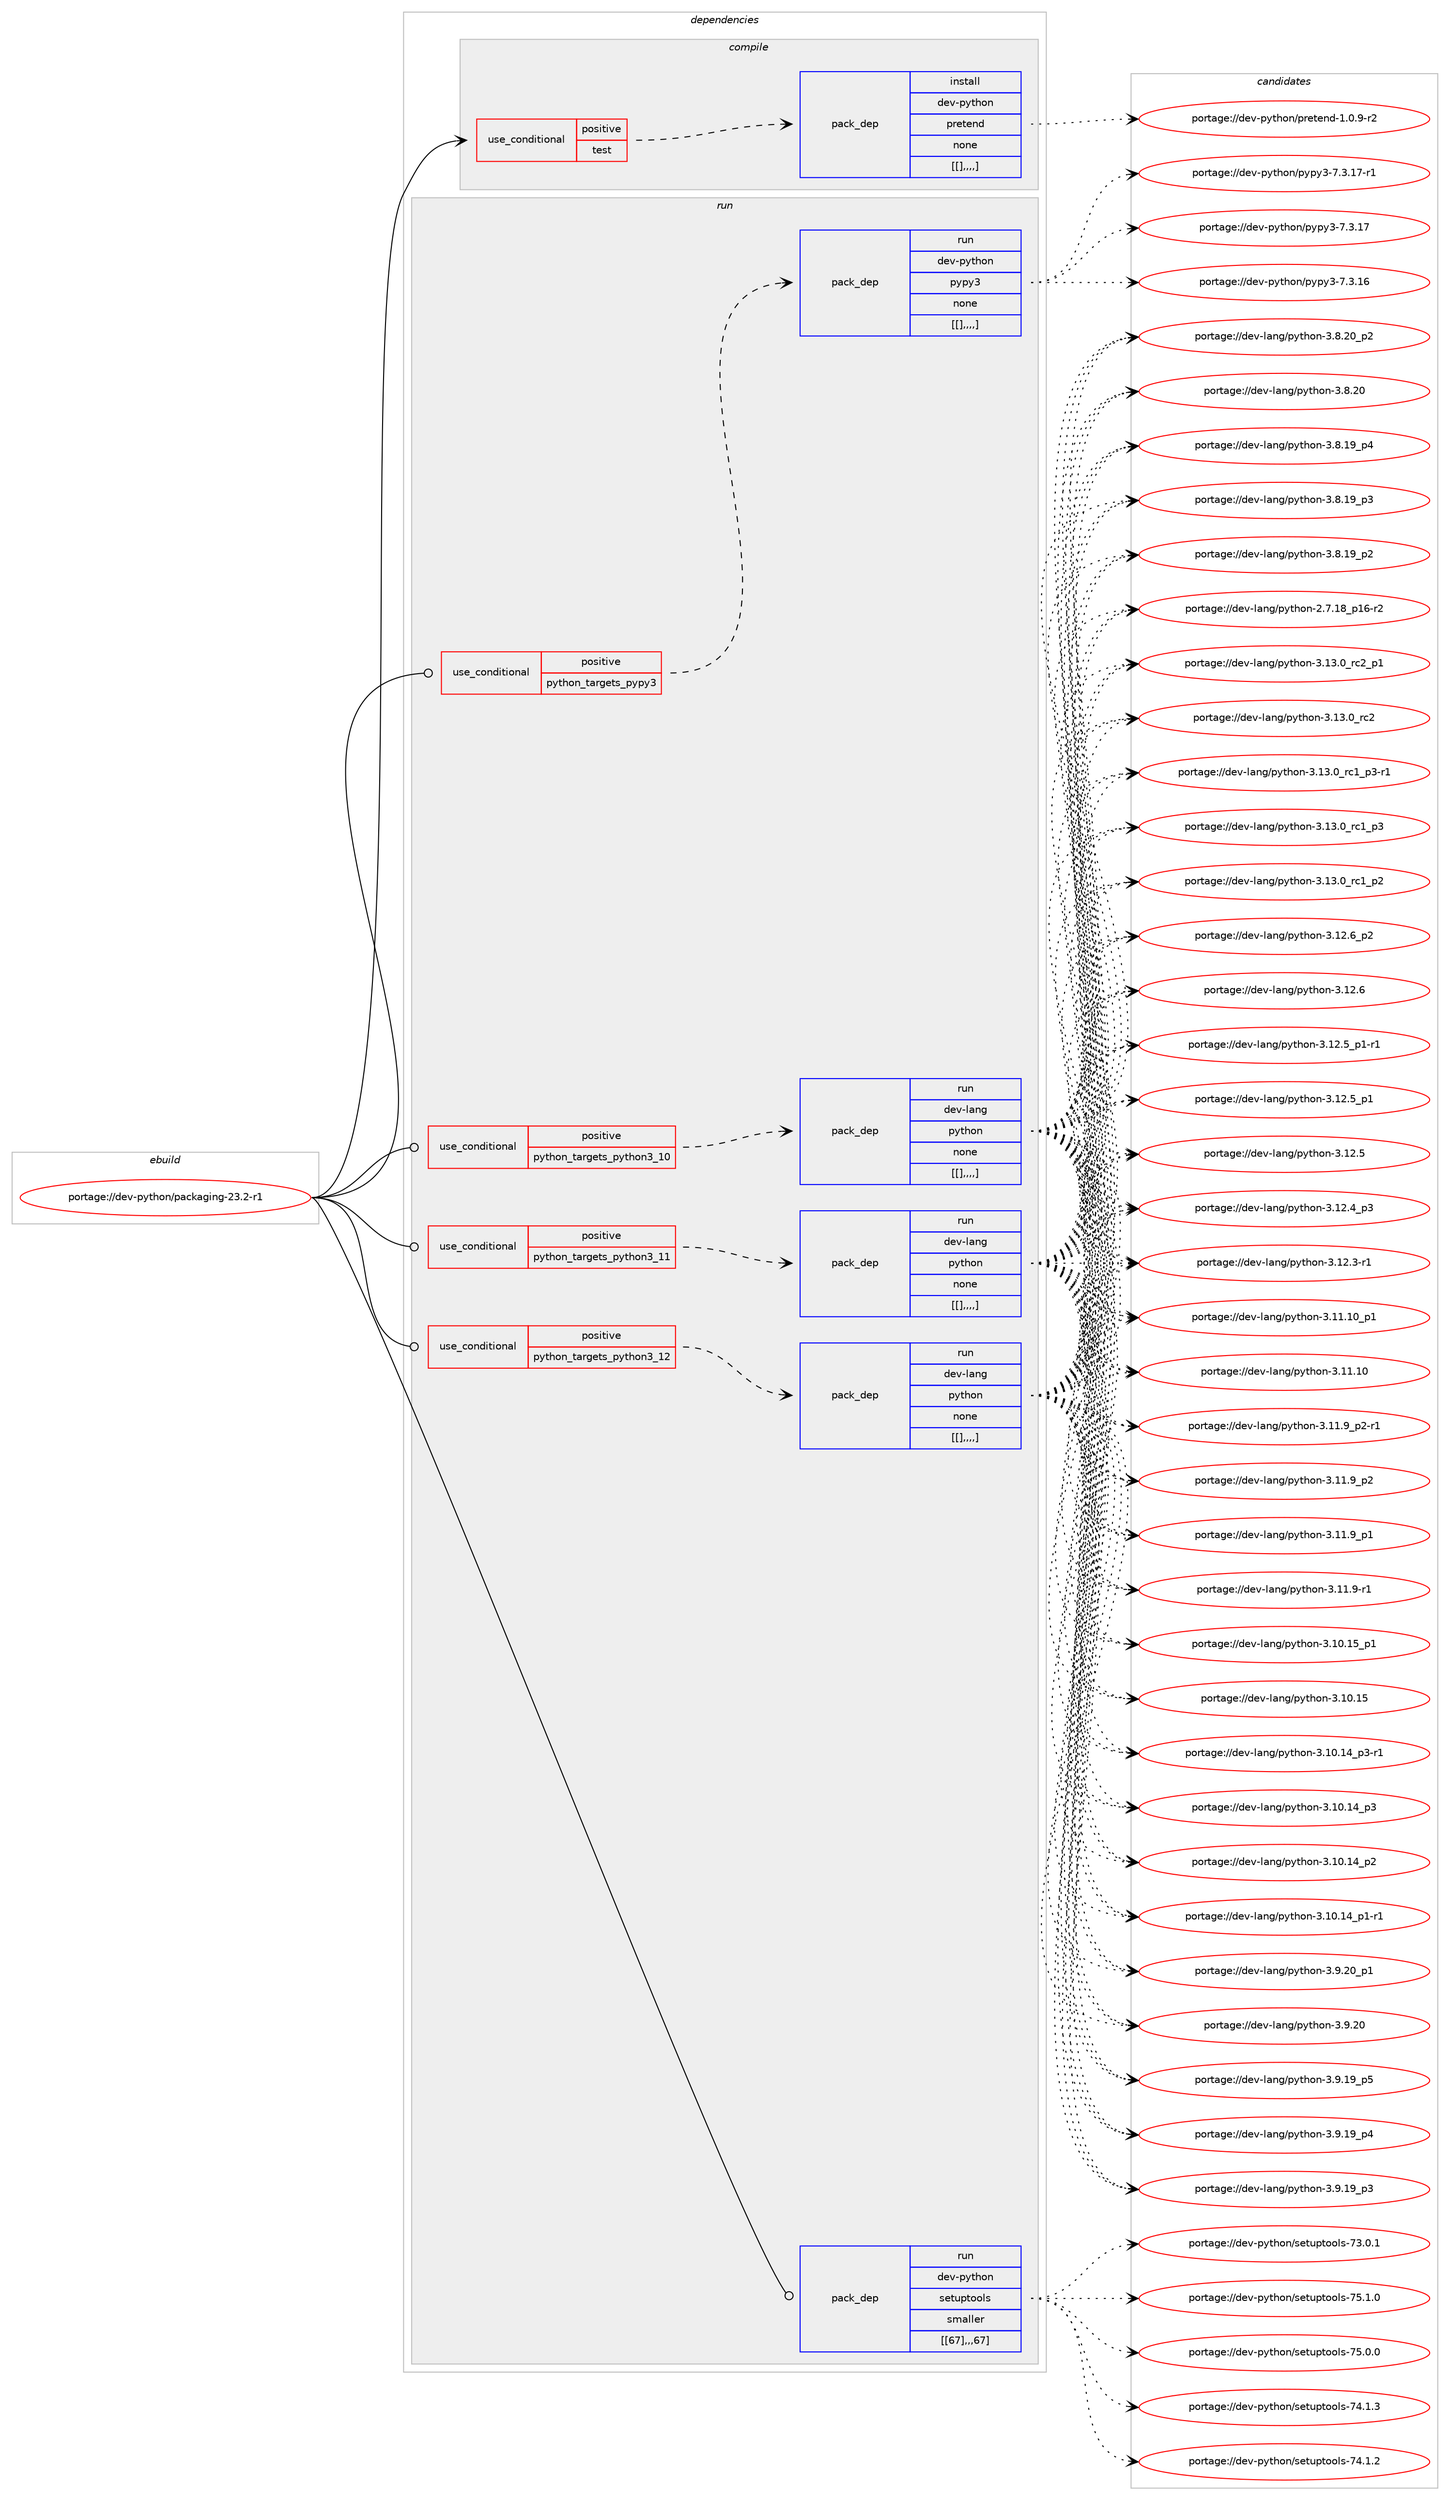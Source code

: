 digraph prolog {

# *************
# Graph options
# *************

newrank=true;
concentrate=true;
compound=true;
graph [rankdir=LR,fontname=Helvetica,fontsize=10,ranksep=1.5];#, ranksep=2.5, nodesep=0.2];
edge  [arrowhead=vee];
node  [fontname=Helvetica,fontsize=10];

# **********
# The ebuild
# **********

subgraph cluster_leftcol {
color=gray;
label=<<i>ebuild</i>>;
id [label="portage://dev-python/packaging-23.2-r1", color=red, width=4, href="../dev-python/packaging-23.2-r1.svg"];
}

# ****************
# The dependencies
# ****************

subgraph cluster_midcol {
color=gray;
label=<<i>dependencies</i>>;
subgraph cluster_compile {
fillcolor="#eeeeee";
style=filled;
label=<<i>compile</i>>;
subgraph cond36888 {
dependency155515 [label=<<TABLE BORDER="0" CELLBORDER="1" CELLSPACING="0" CELLPADDING="4"><TR><TD ROWSPAN="3" CELLPADDING="10">use_conditional</TD></TR><TR><TD>positive</TD></TR><TR><TD>test</TD></TR></TABLE>>, shape=none, color=red];
subgraph pack117413 {
dependency155516 [label=<<TABLE BORDER="0" CELLBORDER="1" CELLSPACING="0" CELLPADDING="4" WIDTH="220"><TR><TD ROWSPAN="6" CELLPADDING="30">pack_dep</TD></TR><TR><TD WIDTH="110">install</TD></TR><TR><TD>dev-python</TD></TR><TR><TD>pretend</TD></TR><TR><TD>none</TD></TR><TR><TD>[[],,,,]</TD></TR></TABLE>>, shape=none, color=blue];
}
dependency155515:e -> dependency155516:w [weight=20,style="dashed",arrowhead="vee"];
}
id:e -> dependency155515:w [weight=20,style="solid",arrowhead="vee"];
}
subgraph cluster_compileandrun {
fillcolor="#eeeeee";
style=filled;
label=<<i>compile and run</i>>;
}
subgraph cluster_run {
fillcolor="#eeeeee";
style=filled;
label=<<i>run</i>>;
subgraph cond36889 {
dependency155517 [label=<<TABLE BORDER="0" CELLBORDER="1" CELLSPACING="0" CELLPADDING="4"><TR><TD ROWSPAN="3" CELLPADDING="10">use_conditional</TD></TR><TR><TD>positive</TD></TR><TR><TD>python_targets_pypy3</TD></TR></TABLE>>, shape=none, color=red];
subgraph pack117414 {
dependency155518 [label=<<TABLE BORDER="0" CELLBORDER="1" CELLSPACING="0" CELLPADDING="4" WIDTH="220"><TR><TD ROWSPAN="6" CELLPADDING="30">pack_dep</TD></TR><TR><TD WIDTH="110">run</TD></TR><TR><TD>dev-python</TD></TR><TR><TD>pypy3</TD></TR><TR><TD>none</TD></TR><TR><TD>[[],,,,]</TD></TR></TABLE>>, shape=none, color=blue];
}
dependency155517:e -> dependency155518:w [weight=20,style="dashed",arrowhead="vee"];
}
id:e -> dependency155517:w [weight=20,style="solid",arrowhead="odot"];
subgraph cond36890 {
dependency155519 [label=<<TABLE BORDER="0" CELLBORDER="1" CELLSPACING="0" CELLPADDING="4"><TR><TD ROWSPAN="3" CELLPADDING="10">use_conditional</TD></TR><TR><TD>positive</TD></TR><TR><TD>python_targets_python3_10</TD></TR></TABLE>>, shape=none, color=red];
subgraph pack117415 {
dependency155520 [label=<<TABLE BORDER="0" CELLBORDER="1" CELLSPACING="0" CELLPADDING="4" WIDTH="220"><TR><TD ROWSPAN="6" CELLPADDING="30">pack_dep</TD></TR><TR><TD WIDTH="110">run</TD></TR><TR><TD>dev-lang</TD></TR><TR><TD>python</TD></TR><TR><TD>none</TD></TR><TR><TD>[[],,,,]</TD></TR></TABLE>>, shape=none, color=blue];
}
dependency155519:e -> dependency155520:w [weight=20,style="dashed",arrowhead="vee"];
}
id:e -> dependency155519:w [weight=20,style="solid",arrowhead="odot"];
subgraph cond36891 {
dependency155521 [label=<<TABLE BORDER="0" CELLBORDER="1" CELLSPACING="0" CELLPADDING="4"><TR><TD ROWSPAN="3" CELLPADDING="10">use_conditional</TD></TR><TR><TD>positive</TD></TR><TR><TD>python_targets_python3_11</TD></TR></TABLE>>, shape=none, color=red];
subgraph pack117416 {
dependency155522 [label=<<TABLE BORDER="0" CELLBORDER="1" CELLSPACING="0" CELLPADDING="4" WIDTH="220"><TR><TD ROWSPAN="6" CELLPADDING="30">pack_dep</TD></TR><TR><TD WIDTH="110">run</TD></TR><TR><TD>dev-lang</TD></TR><TR><TD>python</TD></TR><TR><TD>none</TD></TR><TR><TD>[[],,,,]</TD></TR></TABLE>>, shape=none, color=blue];
}
dependency155521:e -> dependency155522:w [weight=20,style="dashed",arrowhead="vee"];
}
id:e -> dependency155521:w [weight=20,style="solid",arrowhead="odot"];
subgraph cond36892 {
dependency155523 [label=<<TABLE BORDER="0" CELLBORDER="1" CELLSPACING="0" CELLPADDING="4"><TR><TD ROWSPAN="3" CELLPADDING="10">use_conditional</TD></TR><TR><TD>positive</TD></TR><TR><TD>python_targets_python3_12</TD></TR></TABLE>>, shape=none, color=red];
subgraph pack117417 {
dependency155524 [label=<<TABLE BORDER="0" CELLBORDER="1" CELLSPACING="0" CELLPADDING="4" WIDTH="220"><TR><TD ROWSPAN="6" CELLPADDING="30">pack_dep</TD></TR><TR><TD WIDTH="110">run</TD></TR><TR><TD>dev-lang</TD></TR><TR><TD>python</TD></TR><TR><TD>none</TD></TR><TR><TD>[[],,,,]</TD></TR></TABLE>>, shape=none, color=blue];
}
dependency155523:e -> dependency155524:w [weight=20,style="dashed",arrowhead="vee"];
}
id:e -> dependency155523:w [weight=20,style="solid",arrowhead="odot"];
subgraph pack117418 {
dependency155525 [label=<<TABLE BORDER="0" CELLBORDER="1" CELLSPACING="0" CELLPADDING="4" WIDTH="220"><TR><TD ROWSPAN="6" CELLPADDING="30">pack_dep</TD></TR><TR><TD WIDTH="110">run</TD></TR><TR><TD>dev-python</TD></TR><TR><TD>setuptools</TD></TR><TR><TD>smaller</TD></TR><TR><TD>[[67],,,67]</TD></TR></TABLE>>, shape=none, color=blue];
}
id:e -> dependency155525:w [weight=20,style="solid",arrowhead="odot"];
}
}

# **************
# The candidates
# **************

subgraph cluster_choices {
rank=same;
color=gray;
label=<<i>candidates</i>>;

subgraph choice117413 {
color=black;
nodesep=1;
choice10010111845112121116104111110471121141011161011101004549464846574511450 [label="portage://dev-python/pretend-1.0.9-r2", color=red, width=4,href="../dev-python/pretend-1.0.9-r2.svg"];
dependency155516:e -> choice10010111845112121116104111110471121141011161011101004549464846574511450:w [style=dotted,weight="100"];
}
subgraph choice117414 {
color=black;
nodesep=1;
choice100101118451121211161041111104711212111212151455546514649554511449 [label="portage://dev-python/pypy3-7.3.17-r1", color=red, width=4,href="../dev-python/pypy3-7.3.17-r1.svg"];
choice10010111845112121116104111110471121211121215145554651464955 [label="portage://dev-python/pypy3-7.3.17", color=red, width=4,href="../dev-python/pypy3-7.3.17.svg"];
choice10010111845112121116104111110471121211121215145554651464954 [label="portage://dev-python/pypy3-7.3.16", color=red, width=4,href="../dev-python/pypy3-7.3.16.svg"];
dependency155518:e -> choice100101118451121211161041111104711212111212151455546514649554511449:w [style=dotted,weight="100"];
dependency155518:e -> choice10010111845112121116104111110471121211121215145554651464955:w [style=dotted,weight="100"];
dependency155518:e -> choice10010111845112121116104111110471121211121215145554651464954:w [style=dotted,weight="100"];
}
subgraph choice117415 {
color=black;
nodesep=1;
choice100101118451089711010347112121116104111110455146495146489511499509511249 [label="portage://dev-lang/python-3.13.0_rc2_p1", color=red, width=4,href="../dev-lang/python-3.13.0_rc2_p1.svg"];
choice10010111845108971101034711212111610411111045514649514648951149950 [label="portage://dev-lang/python-3.13.0_rc2", color=red, width=4,href="../dev-lang/python-3.13.0_rc2.svg"];
choice1001011184510897110103471121211161041111104551464951464895114994995112514511449 [label="portage://dev-lang/python-3.13.0_rc1_p3-r1", color=red, width=4,href="../dev-lang/python-3.13.0_rc1_p3-r1.svg"];
choice100101118451089711010347112121116104111110455146495146489511499499511251 [label="portage://dev-lang/python-3.13.0_rc1_p3", color=red, width=4,href="../dev-lang/python-3.13.0_rc1_p3.svg"];
choice100101118451089711010347112121116104111110455146495146489511499499511250 [label="portage://dev-lang/python-3.13.0_rc1_p2", color=red, width=4,href="../dev-lang/python-3.13.0_rc1_p2.svg"];
choice100101118451089711010347112121116104111110455146495046549511250 [label="portage://dev-lang/python-3.12.6_p2", color=red, width=4,href="../dev-lang/python-3.12.6_p2.svg"];
choice10010111845108971101034711212111610411111045514649504654 [label="portage://dev-lang/python-3.12.6", color=red, width=4,href="../dev-lang/python-3.12.6.svg"];
choice1001011184510897110103471121211161041111104551464950465395112494511449 [label="portage://dev-lang/python-3.12.5_p1-r1", color=red, width=4,href="../dev-lang/python-3.12.5_p1-r1.svg"];
choice100101118451089711010347112121116104111110455146495046539511249 [label="portage://dev-lang/python-3.12.5_p1", color=red, width=4,href="../dev-lang/python-3.12.5_p1.svg"];
choice10010111845108971101034711212111610411111045514649504653 [label="portage://dev-lang/python-3.12.5", color=red, width=4,href="../dev-lang/python-3.12.5.svg"];
choice100101118451089711010347112121116104111110455146495046529511251 [label="portage://dev-lang/python-3.12.4_p3", color=red, width=4,href="../dev-lang/python-3.12.4_p3.svg"];
choice100101118451089711010347112121116104111110455146495046514511449 [label="portage://dev-lang/python-3.12.3-r1", color=red, width=4,href="../dev-lang/python-3.12.3-r1.svg"];
choice10010111845108971101034711212111610411111045514649494649489511249 [label="portage://dev-lang/python-3.11.10_p1", color=red, width=4,href="../dev-lang/python-3.11.10_p1.svg"];
choice1001011184510897110103471121211161041111104551464949464948 [label="portage://dev-lang/python-3.11.10", color=red, width=4,href="../dev-lang/python-3.11.10.svg"];
choice1001011184510897110103471121211161041111104551464949465795112504511449 [label="portage://dev-lang/python-3.11.9_p2-r1", color=red, width=4,href="../dev-lang/python-3.11.9_p2-r1.svg"];
choice100101118451089711010347112121116104111110455146494946579511250 [label="portage://dev-lang/python-3.11.9_p2", color=red, width=4,href="../dev-lang/python-3.11.9_p2.svg"];
choice100101118451089711010347112121116104111110455146494946579511249 [label="portage://dev-lang/python-3.11.9_p1", color=red, width=4,href="../dev-lang/python-3.11.9_p1.svg"];
choice100101118451089711010347112121116104111110455146494946574511449 [label="portage://dev-lang/python-3.11.9-r1", color=red, width=4,href="../dev-lang/python-3.11.9-r1.svg"];
choice10010111845108971101034711212111610411111045514649484649539511249 [label="portage://dev-lang/python-3.10.15_p1", color=red, width=4,href="../dev-lang/python-3.10.15_p1.svg"];
choice1001011184510897110103471121211161041111104551464948464953 [label="portage://dev-lang/python-3.10.15", color=red, width=4,href="../dev-lang/python-3.10.15.svg"];
choice100101118451089711010347112121116104111110455146494846495295112514511449 [label="portage://dev-lang/python-3.10.14_p3-r1", color=red, width=4,href="../dev-lang/python-3.10.14_p3-r1.svg"];
choice10010111845108971101034711212111610411111045514649484649529511251 [label="portage://dev-lang/python-3.10.14_p3", color=red, width=4,href="../dev-lang/python-3.10.14_p3.svg"];
choice10010111845108971101034711212111610411111045514649484649529511250 [label="portage://dev-lang/python-3.10.14_p2", color=red, width=4,href="../dev-lang/python-3.10.14_p2.svg"];
choice100101118451089711010347112121116104111110455146494846495295112494511449 [label="portage://dev-lang/python-3.10.14_p1-r1", color=red, width=4,href="../dev-lang/python-3.10.14_p1-r1.svg"];
choice100101118451089711010347112121116104111110455146574650489511249 [label="portage://dev-lang/python-3.9.20_p1", color=red, width=4,href="../dev-lang/python-3.9.20_p1.svg"];
choice10010111845108971101034711212111610411111045514657465048 [label="portage://dev-lang/python-3.9.20", color=red, width=4,href="../dev-lang/python-3.9.20.svg"];
choice100101118451089711010347112121116104111110455146574649579511253 [label="portage://dev-lang/python-3.9.19_p5", color=red, width=4,href="../dev-lang/python-3.9.19_p5.svg"];
choice100101118451089711010347112121116104111110455146574649579511252 [label="portage://dev-lang/python-3.9.19_p4", color=red, width=4,href="../dev-lang/python-3.9.19_p4.svg"];
choice100101118451089711010347112121116104111110455146574649579511251 [label="portage://dev-lang/python-3.9.19_p3", color=red, width=4,href="../dev-lang/python-3.9.19_p3.svg"];
choice100101118451089711010347112121116104111110455146564650489511250 [label="portage://dev-lang/python-3.8.20_p2", color=red, width=4,href="../dev-lang/python-3.8.20_p2.svg"];
choice10010111845108971101034711212111610411111045514656465048 [label="portage://dev-lang/python-3.8.20", color=red, width=4,href="../dev-lang/python-3.8.20.svg"];
choice100101118451089711010347112121116104111110455146564649579511252 [label="portage://dev-lang/python-3.8.19_p4", color=red, width=4,href="../dev-lang/python-3.8.19_p4.svg"];
choice100101118451089711010347112121116104111110455146564649579511251 [label="portage://dev-lang/python-3.8.19_p3", color=red, width=4,href="../dev-lang/python-3.8.19_p3.svg"];
choice100101118451089711010347112121116104111110455146564649579511250 [label="portage://dev-lang/python-3.8.19_p2", color=red, width=4,href="../dev-lang/python-3.8.19_p2.svg"];
choice100101118451089711010347112121116104111110455046554649569511249544511450 [label="portage://dev-lang/python-2.7.18_p16-r2", color=red, width=4,href="../dev-lang/python-2.7.18_p16-r2.svg"];
dependency155520:e -> choice100101118451089711010347112121116104111110455146495146489511499509511249:w [style=dotted,weight="100"];
dependency155520:e -> choice10010111845108971101034711212111610411111045514649514648951149950:w [style=dotted,weight="100"];
dependency155520:e -> choice1001011184510897110103471121211161041111104551464951464895114994995112514511449:w [style=dotted,weight="100"];
dependency155520:e -> choice100101118451089711010347112121116104111110455146495146489511499499511251:w [style=dotted,weight="100"];
dependency155520:e -> choice100101118451089711010347112121116104111110455146495146489511499499511250:w [style=dotted,weight="100"];
dependency155520:e -> choice100101118451089711010347112121116104111110455146495046549511250:w [style=dotted,weight="100"];
dependency155520:e -> choice10010111845108971101034711212111610411111045514649504654:w [style=dotted,weight="100"];
dependency155520:e -> choice1001011184510897110103471121211161041111104551464950465395112494511449:w [style=dotted,weight="100"];
dependency155520:e -> choice100101118451089711010347112121116104111110455146495046539511249:w [style=dotted,weight="100"];
dependency155520:e -> choice10010111845108971101034711212111610411111045514649504653:w [style=dotted,weight="100"];
dependency155520:e -> choice100101118451089711010347112121116104111110455146495046529511251:w [style=dotted,weight="100"];
dependency155520:e -> choice100101118451089711010347112121116104111110455146495046514511449:w [style=dotted,weight="100"];
dependency155520:e -> choice10010111845108971101034711212111610411111045514649494649489511249:w [style=dotted,weight="100"];
dependency155520:e -> choice1001011184510897110103471121211161041111104551464949464948:w [style=dotted,weight="100"];
dependency155520:e -> choice1001011184510897110103471121211161041111104551464949465795112504511449:w [style=dotted,weight="100"];
dependency155520:e -> choice100101118451089711010347112121116104111110455146494946579511250:w [style=dotted,weight="100"];
dependency155520:e -> choice100101118451089711010347112121116104111110455146494946579511249:w [style=dotted,weight="100"];
dependency155520:e -> choice100101118451089711010347112121116104111110455146494946574511449:w [style=dotted,weight="100"];
dependency155520:e -> choice10010111845108971101034711212111610411111045514649484649539511249:w [style=dotted,weight="100"];
dependency155520:e -> choice1001011184510897110103471121211161041111104551464948464953:w [style=dotted,weight="100"];
dependency155520:e -> choice100101118451089711010347112121116104111110455146494846495295112514511449:w [style=dotted,weight="100"];
dependency155520:e -> choice10010111845108971101034711212111610411111045514649484649529511251:w [style=dotted,weight="100"];
dependency155520:e -> choice10010111845108971101034711212111610411111045514649484649529511250:w [style=dotted,weight="100"];
dependency155520:e -> choice100101118451089711010347112121116104111110455146494846495295112494511449:w [style=dotted,weight="100"];
dependency155520:e -> choice100101118451089711010347112121116104111110455146574650489511249:w [style=dotted,weight="100"];
dependency155520:e -> choice10010111845108971101034711212111610411111045514657465048:w [style=dotted,weight="100"];
dependency155520:e -> choice100101118451089711010347112121116104111110455146574649579511253:w [style=dotted,weight="100"];
dependency155520:e -> choice100101118451089711010347112121116104111110455146574649579511252:w [style=dotted,weight="100"];
dependency155520:e -> choice100101118451089711010347112121116104111110455146574649579511251:w [style=dotted,weight="100"];
dependency155520:e -> choice100101118451089711010347112121116104111110455146564650489511250:w [style=dotted,weight="100"];
dependency155520:e -> choice10010111845108971101034711212111610411111045514656465048:w [style=dotted,weight="100"];
dependency155520:e -> choice100101118451089711010347112121116104111110455146564649579511252:w [style=dotted,weight="100"];
dependency155520:e -> choice100101118451089711010347112121116104111110455146564649579511251:w [style=dotted,weight="100"];
dependency155520:e -> choice100101118451089711010347112121116104111110455146564649579511250:w [style=dotted,weight="100"];
dependency155520:e -> choice100101118451089711010347112121116104111110455046554649569511249544511450:w [style=dotted,weight="100"];
}
subgraph choice117416 {
color=black;
nodesep=1;
choice100101118451089711010347112121116104111110455146495146489511499509511249 [label="portage://dev-lang/python-3.13.0_rc2_p1", color=red, width=4,href="../dev-lang/python-3.13.0_rc2_p1.svg"];
choice10010111845108971101034711212111610411111045514649514648951149950 [label="portage://dev-lang/python-3.13.0_rc2", color=red, width=4,href="../dev-lang/python-3.13.0_rc2.svg"];
choice1001011184510897110103471121211161041111104551464951464895114994995112514511449 [label="portage://dev-lang/python-3.13.0_rc1_p3-r1", color=red, width=4,href="../dev-lang/python-3.13.0_rc1_p3-r1.svg"];
choice100101118451089711010347112121116104111110455146495146489511499499511251 [label="portage://dev-lang/python-3.13.0_rc1_p3", color=red, width=4,href="../dev-lang/python-3.13.0_rc1_p3.svg"];
choice100101118451089711010347112121116104111110455146495146489511499499511250 [label="portage://dev-lang/python-3.13.0_rc1_p2", color=red, width=4,href="../dev-lang/python-3.13.0_rc1_p2.svg"];
choice100101118451089711010347112121116104111110455146495046549511250 [label="portage://dev-lang/python-3.12.6_p2", color=red, width=4,href="../dev-lang/python-3.12.6_p2.svg"];
choice10010111845108971101034711212111610411111045514649504654 [label="portage://dev-lang/python-3.12.6", color=red, width=4,href="../dev-lang/python-3.12.6.svg"];
choice1001011184510897110103471121211161041111104551464950465395112494511449 [label="portage://dev-lang/python-3.12.5_p1-r1", color=red, width=4,href="../dev-lang/python-3.12.5_p1-r1.svg"];
choice100101118451089711010347112121116104111110455146495046539511249 [label="portage://dev-lang/python-3.12.5_p1", color=red, width=4,href="../dev-lang/python-3.12.5_p1.svg"];
choice10010111845108971101034711212111610411111045514649504653 [label="portage://dev-lang/python-3.12.5", color=red, width=4,href="../dev-lang/python-3.12.5.svg"];
choice100101118451089711010347112121116104111110455146495046529511251 [label="portage://dev-lang/python-3.12.4_p3", color=red, width=4,href="../dev-lang/python-3.12.4_p3.svg"];
choice100101118451089711010347112121116104111110455146495046514511449 [label="portage://dev-lang/python-3.12.3-r1", color=red, width=4,href="../dev-lang/python-3.12.3-r1.svg"];
choice10010111845108971101034711212111610411111045514649494649489511249 [label="portage://dev-lang/python-3.11.10_p1", color=red, width=4,href="../dev-lang/python-3.11.10_p1.svg"];
choice1001011184510897110103471121211161041111104551464949464948 [label="portage://dev-lang/python-3.11.10", color=red, width=4,href="../dev-lang/python-3.11.10.svg"];
choice1001011184510897110103471121211161041111104551464949465795112504511449 [label="portage://dev-lang/python-3.11.9_p2-r1", color=red, width=4,href="../dev-lang/python-3.11.9_p2-r1.svg"];
choice100101118451089711010347112121116104111110455146494946579511250 [label="portage://dev-lang/python-3.11.9_p2", color=red, width=4,href="../dev-lang/python-3.11.9_p2.svg"];
choice100101118451089711010347112121116104111110455146494946579511249 [label="portage://dev-lang/python-3.11.9_p1", color=red, width=4,href="../dev-lang/python-3.11.9_p1.svg"];
choice100101118451089711010347112121116104111110455146494946574511449 [label="portage://dev-lang/python-3.11.9-r1", color=red, width=4,href="../dev-lang/python-3.11.9-r1.svg"];
choice10010111845108971101034711212111610411111045514649484649539511249 [label="portage://dev-lang/python-3.10.15_p1", color=red, width=4,href="../dev-lang/python-3.10.15_p1.svg"];
choice1001011184510897110103471121211161041111104551464948464953 [label="portage://dev-lang/python-3.10.15", color=red, width=4,href="../dev-lang/python-3.10.15.svg"];
choice100101118451089711010347112121116104111110455146494846495295112514511449 [label="portage://dev-lang/python-3.10.14_p3-r1", color=red, width=4,href="../dev-lang/python-3.10.14_p3-r1.svg"];
choice10010111845108971101034711212111610411111045514649484649529511251 [label="portage://dev-lang/python-3.10.14_p3", color=red, width=4,href="../dev-lang/python-3.10.14_p3.svg"];
choice10010111845108971101034711212111610411111045514649484649529511250 [label="portage://dev-lang/python-3.10.14_p2", color=red, width=4,href="../dev-lang/python-3.10.14_p2.svg"];
choice100101118451089711010347112121116104111110455146494846495295112494511449 [label="portage://dev-lang/python-3.10.14_p1-r1", color=red, width=4,href="../dev-lang/python-3.10.14_p1-r1.svg"];
choice100101118451089711010347112121116104111110455146574650489511249 [label="portage://dev-lang/python-3.9.20_p1", color=red, width=4,href="../dev-lang/python-3.9.20_p1.svg"];
choice10010111845108971101034711212111610411111045514657465048 [label="portage://dev-lang/python-3.9.20", color=red, width=4,href="../dev-lang/python-3.9.20.svg"];
choice100101118451089711010347112121116104111110455146574649579511253 [label="portage://dev-lang/python-3.9.19_p5", color=red, width=4,href="../dev-lang/python-3.9.19_p5.svg"];
choice100101118451089711010347112121116104111110455146574649579511252 [label="portage://dev-lang/python-3.9.19_p4", color=red, width=4,href="../dev-lang/python-3.9.19_p4.svg"];
choice100101118451089711010347112121116104111110455146574649579511251 [label="portage://dev-lang/python-3.9.19_p3", color=red, width=4,href="../dev-lang/python-3.9.19_p3.svg"];
choice100101118451089711010347112121116104111110455146564650489511250 [label="portage://dev-lang/python-3.8.20_p2", color=red, width=4,href="../dev-lang/python-3.8.20_p2.svg"];
choice10010111845108971101034711212111610411111045514656465048 [label="portage://dev-lang/python-3.8.20", color=red, width=4,href="../dev-lang/python-3.8.20.svg"];
choice100101118451089711010347112121116104111110455146564649579511252 [label="portage://dev-lang/python-3.8.19_p4", color=red, width=4,href="../dev-lang/python-3.8.19_p4.svg"];
choice100101118451089711010347112121116104111110455146564649579511251 [label="portage://dev-lang/python-3.8.19_p3", color=red, width=4,href="../dev-lang/python-3.8.19_p3.svg"];
choice100101118451089711010347112121116104111110455146564649579511250 [label="portage://dev-lang/python-3.8.19_p2", color=red, width=4,href="../dev-lang/python-3.8.19_p2.svg"];
choice100101118451089711010347112121116104111110455046554649569511249544511450 [label="portage://dev-lang/python-2.7.18_p16-r2", color=red, width=4,href="../dev-lang/python-2.7.18_p16-r2.svg"];
dependency155522:e -> choice100101118451089711010347112121116104111110455146495146489511499509511249:w [style=dotted,weight="100"];
dependency155522:e -> choice10010111845108971101034711212111610411111045514649514648951149950:w [style=dotted,weight="100"];
dependency155522:e -> choice1001011184510897110103471121211161041111104551464951464895114994995112514511449:w [style=dotted,weight="100"];
dependency155522:e -> choice100101118451089711010347112121116104111110455146495146489511499499511251:w [style=dotted,weight="100"];
dependency155522:e -> choice100101118451089711010347112121116104111110455146495146489511499499511250:w [style=dotted,weight="100"];
dependency155522:e -> choice100101118451089711010347112121116104111110455146495046549511250:w [style=dotted,weight="100"];
dependency155522:e -> choice10010111845108971101034711212111610411111045514649504654:w [style=dotted,weight="100"];
dependency155522:e -> choice1001011184510897110103471121211161041111104551464950465395112494511449:w [style=dotted,weight="100"];
dependency155522:e -> choice100101118451089711010347112121116104111110455146495046539511249:w [style=dotted,weight="100"];
dependency155522:e -> choice10010111845108971101034711212111610411111045514649504653:w [style=dotted,weight="100"];
dependency155522:e -> choice100101118451089711010347112121116104111110455146495046529511251:w [style=dotted,weight="100"];
dependency155522:e -> choice100101118451089711010347112121116104111110455146495046514511449:w [style=dotted,weight="100"];
dependency155522:e -> choice10010111845108971101034711212111610411111045514649494649489511249:w [style=dotted,weight="100"];
dependency155522:e -> choice1001011184510897110103471121211161041111104551464949464948:w [style=dotted,weight="100"];
dependency155522:e -> choice1001011184510897110103471121211161041111104551464949465795112504511449:w [style=dotted,weight="100"];
dependency155522:e -> choice100101118451089711010347112121116104111110455146494946579511250:w [style=dotted,weight="100"];
dependency155522:e -> choice100101118451089711010347112121116104111110455146494946579511249:w [style=dotted,weight="100"];
dependency155522:e -> choice100101118451089711010347112121116104111110455146494946574511449:w [style=dotted,weight="100"];
dependency155522:e -> choice10010111845108971101034711212111610411111045514649484649539511249:w [style=dotted,weight="100"];
dependency155522:e -> choice1001011184510897110103471121211161041111104551464948464953:w [style=dotted,weight="100"];
dependency155522:e -> choice100101118451089711010347112121116104111110455146494846495295112514511449:w [style=dotted,weight="100"];
dependency155522:e -> choice10010111845108971101034711212111610411111045514649484649529511251:w [style=dotted,weight="100"];
dependency155522:e -> choice10010111845108971101034711212111610411111045514649484649529511250:w [style=dotted,weight="100"];
dependency155522:e -> choice100101118451089711010347112121116104111110455146494846495295112494511449:w [style=dotted,weight="100"];
dependency155522:e -> choice100101118451089711010347112121116104111110455146574650489511249:w [style=dotted,weight="100"];
dependency155522:e -> choice10010111845108971101034711212111610411111045514657465048:w [style=dotted,weight="100"];
dependency155522:e -> choice100101118451089711010347112121116104111110455146574649579511253:w [style=dotted,weight="100"];
dependency155522:e -> choice100101118451089711010347112121116104111110455146574649579511252:w [style=dotted,weight="100"];
dependency155522:e -> choice100101118451089711010347112121116104111110455146574649579511251:w [style=dotted,weight="100"];
dependency155522:e -> choice100101118451089711010347112121116104111110455146564650489511250:w [style=dotted,weight="100"];
dependency155522:e -> choice10010111845108971101034711212111610411111045514656465048:w [style=dotted,weight="100"];
dependency155522:e -> choice100101118451089711010347112121116104111110455146564649579511252:w [style=dotted,weight="100"];
dependency155522:e -> choice100101118451089711010347112121116104111110455146564649579511251:w [style=dotted,weight="100"];
dependency155522:e -> choice100101118451089711010347112121116104111110455146564649579511250:w [style=dotted,weight="100"];
dependency155522:e -> choice100101118451089711010347112121116104111110455046554649569511249544511450:w [style=dotted,weight="100"];
}
subgraph choice117417 {
color=black;
nodesep=1;
choice100101118451089711010347112121116104111110455146495146489511499509511249 [label="portage://dev-lang/python-3.13.0_rc2_p1", color=red, width=4,href="../dev-lang/python-3.13.0_rc2_p1.svg"];
choice10010111845108971101034711212111610411111045514649514648951149950 [label="portage://dev-lang/python-3.13.0_rc2", color=red, width=4,href="../dev-lang/python-3.13.0_rc2.svg"];
choice1001011184510897110103471121211161041111104551464951464895114994995112514511449 [label="portage://dev-lang/python-3.13.0_rc1_p3-r1", color=red, width=4,href="../dev-lang/python-3.13.0_rc1_p3-r1.svg"];
choice100101118451089711010347112121116104111110455146495146489511499499511251 [label="portage://dev-lang/python-3.13.0_rc1_p3", color=red, width=4,href="../dev-lang/python-3.13.0_rc1_p3.svg"];
choice100101118451089711010347112121116104111110455146495146489511499499511250 [label="portage://dev-lang/python-3.13.0_rc1_p2", color=red, width=4,href="../dev-lang/python-3.13.0_rc1_p2.svg"];
choice100101118451089711010347112121116104111110455146495046549511250 [label="portage://dev-lang/python-3.12.6_p2", color=red, width=4,href="../dev-lang/python-3.12.6_p2.svg"];
choice10010111845108971101034711212111610411111045514649504654 [label="portage://dev-lang/python-3.12.6", color=red, width=4,href="../dev-lang/python-3.12.6.svg"];
choice1001011184510897110103471121211161041111104551464950465395112494511449 [label="portage://dev-lang/python-3.12.5_p1-r1", color=red, width=4,href="../dev-lang/python-3.12.5_p1-r1.svg"];
choice100101118451089711010347112121116104111110455146495046539511249 [label="portage://dev-lang/python-3.12.5_p1", color=red, width=4,href="../dev-lang/python-3.12.5_p1.svg"];
choice10010111845108971101034711212111610411111045514649504653 [label="portage://dev-lang/python-3.12.5", color=red, width=4,href="../dev-lang/python-3.12.5.svg"];
choice100101118451089711010347112121116104111110455146495046529511251 [label="portage://dev-lang/python-3.12.4_p3", color=red, width=4,href="../dev-lang/python-3.12.4_p3.svg"];
choice100101118451089711010347112121116104111110455146495046514511449 [label="portage://dev-lang/python-3.12.3-r1", color=red, width=4,href="../dev-lang/python-3.12.3-r1.svg"];
choice10010111845108971101034711212111610411111045514649494649489511249 [label="portage://dev-lang/python-3.11.10_p1", color=red, width=4,href="../dev-lang/python-3.11.10_p1.svg"];
choice1001011184510897110103471121211161041111104551464949464948 [label="portage://dev-lang/python-3.11.10", color=red, width=4,href="../dev-lang/python-3.11.10.svg"];
choice1001011184510897110103471121211161041111104551464949465795112504511449 [label="portage://dev-lang/python-3.11.9_p2-r1", color=red, width=4,href="../dev-lang/python-3.11.9_p2-r1.svg"];
choice100101118451089711010347112121116104111110455146494946579511250 [label="portage://dev-lang/python-3.11.9_p2", color=red, width=4,href="../dev-lang/python-3.11.9_p2.svg"];
choice100101118451089711010347112121116104111110455146494946579511249 [label="portage://dev-lang/python-3.11.9_p1", color=red, width=4,href="../dev-lang/python-3.11.9_p1.svg"];
choice100101118451089711010347112121116104111110455146494946574511449 [label="portage://dev-lang/python-3.11.9-r1", color=red, width=4,href="../dev-lang/python-3.11.9-r1.svg"];
choice10010111845108971101034711212111610411111045514649484649539511249 [label="portage://dev-lang/python-3.10.15_p1", color=red, width=4,href="../dev-lang/python-3.10.15_p1.svg"];
choice1001011184510897110103471121211161041111104551464948464953 [label="portage://dev-lang/python-3.10.15", color=red, width=4,href="../dev-lang/python-3.10.15.svg"];
choice100101118451089711010347112121116104111110455146494846495295112514511449 [label="portage://dev-lang/python-3.10.14_p3-r1", color=red, width=4,href="../dev-lang/python-3.10.14_p3-r1.svg"];
choice10010111845108971101034711212111610411111045514649484649529511251 [label="portage://dev-lang/python-3.10.14_p3", color=red, width=4,href="../dev-lang/python-3.10.14_p3.svg"];
choice10010111845108971101034711212111610411111045514649484649529511250 [label="portage://dev-lang/python-3.10.14_p2", color=red, width=4,href="../dev-lang/python-3.10.14_p2.svg"];
choice100101118451089711010347112121116104111110455146494846495295112494511449 [label="portage://dev-lang/python-3.10.14_p1-r1", color=red, width=4,href="../dev-lang/python-3.10.14_p1-r1.svg"];
choice100101118451089711010347112121116104111110455146574650489511249 [label="portage://dev-lang/python-3.9.20_p1", color=red, width=4,href="../dev-lang/python-3.9.20_p1.svg"];
choice10010111845108971101034711212111610411111045514657465048 [label="portage://dev-lang/python-3.9.20", color=red, width=4,href="../dev-lang/python-3.9.20.svg"];
choice100101118451089711010347112121116104111110455146574649579511253 [label="portage://dev-lang/python-3.9.19_p5", color=red, width=4,href="../dev-lang/python-3.9.19_p5.svg"];
choice100101118451089711010347112121116104111110455146574649579511252 [label="portage://dev-lang/python-3.9.19_p4", color=red, width=4,href="../dev-lang/python-3.9.19_p4.svg"];
choice100101118451089711010347112121116104111110455146574649579511251 [label="portage://dev-lang/python-3.9.19_p3", color=red, width=4,href="../dev-lang/python-3.9.19_p3.svg"];
choice100101118451089711010347112121116104111110455146564650489511250 [label="portage://dev-lang/python-3.8.20_p2", color=red, width=4,href="../dev-lang/python-3.8.20_p2.svg"];
choice10010111845108971101034711212111610411111045514656465048 [label="portage://dev-lang/python-3.8.20", color=red, width=4,href="../dev-lang/python-3.8.20.svg"];
choice100101118451089711010347112121116104111110455146564649579511252 [label="portage://dev-lang/python-3.8.19_p4", color=red, width=4,href="../dev-lang/python-3.8.19_p4.svg"];
choice100101118451089711010347112121116104111110455146564649579511251 [label="portage://dev-lang/python-3.8.19_p3", color=red, width=4,href="../dev-lang/python-3.8.19_p3.svg"];
choice100101118451089711010347112121116104111110455146564649579511250 [label="portage://dev-lang/python-3.8.19_p2", color=red, width=4,href="../dev-lang/python-3.8.19_p2.svg"];
choice100101118451089711010347112121116104111110455046554649569511249544511450 [label="portage://dev-lang/python-2.7.18_p16-r2", color=red, width=4,href="../dev-lang/python-2.7.18_p16-r2.svg"];
dependency155524:e -> choice100101118451089711010347112121116104111110455146495146489511499509511249:w [style=dotted,weight="100"];
dependency155524:e -> choice10010111845108971101034711212111610411111045514649514648951149950:w [style=dotted,weight="100"];
dependency155524:e -> choice1001011184510897110103471121211161041111104551464951464895114994995112514511449:w [style=dotted,weight="100"];
dependency155524:e -> choice100101118451089711010347112121116104111110455146495146489511499499511251:w [style=dotted,weight="100"];
dependency155524:e -> choice100101118451089711010347112121116104111110455146495146489511499499511250:w [style=dotted,weight="100"];
dependency155524:e -> choice100101118451089711010347112121116104111110455146495046549511250:w [style=dotted,weight="100"];
dependency155524:e -> choice10010111845108971101034711212111610411111045514649504654:w [style=dotted,weight="100"];
dependency155524:e -> choice1001011184510897110103471121211161041111104551464950465395112494511449:w [style=dotted,weight="100"];
dependency155524:e -> choice100101118451089711010347112121116104111110455146495046539511249:w [style=dotted,weight="100"];
dependency155524:e -> choice10010111845108971101034711212111610411111045514649504653:w [style=dotted,weight="100"];
dependency155524:e -> choice100101118451089711010347112121116104111110455146495046529511251:w [style=dotted,weight="100"];
dependency155524:e -> choice100101118451089711010347112121116104111110455146495046514511449:w [style=dotted,weight="100"];
dependency155524:e -> choice10010111845108971101034711212111610411111045514649494649489511249:w [style=dotted,weight="100"];
dependency155524:e -> choice1001011184510897110103471121211161041111104551464949464948:w [style=dotted,weight="100"];
dependency155524:e -> choice1001011184510897110103471121211161041111104551464949465795112504511449:w [style=dotted,weight="100"];
dependency155524:e -> choice100101118451089711010347112121116104111110455146494946579511250:w [style=dotted,weight="100"];
dependency155524:e -> choice100101118451089711010347112121116104111110455146494946579511249:w [style=dotted,weight="100"];
dependency155524:e -> choice100101118451089711010347112121116104111110455146494946574511449:w [style=dotted,weight="100"];
dependency155524:e -> choice10010111845108971101034711212111610411111045514649484649539511249:w [style=dotted,weight="100"];
dependency155524:e -> choice1001011184510897110103471121211161041111104551464948464953:w [style=dotted,weight="100"];
dependency155524:e -> choice100101118451089711010347112121116104111110455146494846495295112514511449:w [style=dotted,weight="100"];
dependency155524:e -> choice10010111845108971101034711212111610411111045514649484649529511251:w [style=dotted,weight="100"];
dependency155524:e -> choice10010111845108971101034711212111610411111045514649484649529511250:w [style=dotted,weight="100"];
dependency155524:e -> choice100101118451089711010347112121116104111110455146494846495295112494511449:w [style=dotted,weight="100"];
dependency155524:e -> choice100101118451089711010347112121116104111110455146574650489511249:w [style=dotted,weight="100"];
dependency155524:e -> choice10010111845108971101034711212111610411111045514657465048:w [style=dotted,weight="100"];
dependency155524:e -> choice100101118451089711010347112121116104111110455146574649579511253:w [style=dotted,weight="100"];
dependency155524:e -> choice100101118451089711010347112121116104111110455146574649579511252:w [style=dotted,weight="100"];
dependency155524:e -> choice100101118451089711010347112121116104111110455146574649579511251:w [style=dotted,weight="100"];
dependency155524:e -> choice100101118451089711010347112121116104111110455146564650489511250:w [style=dotted,weight="100"];
dependency155524:e -> choice10010111845108971101034711212111610411111045514656465048:w [style=dotted,weight="100"];
dependency155524:e -> choice100101118451089711010347112121116104111110455146564649579511252:w [style=dotted,weight="100"];
dependency155524:e -> choice100101118451089711010347112121116104111110455146564649579511251:w [style=dotted,weight="100"];
dependency155524:e -> choice100101118451089711010347112121116104111110455146564649579511250:w [style=dotted,weight="100"];
dependency155524:e -> choice100101118451089711010347112121116104111110455046554649569511249544511450:w [style=dotted,weight="100"];
}
subgraph choice117418 {
color=black;
nodesep=1;
choice100101118451121211161041111104711510111611711211611111110811545555346494648 [label="portage://dev-python/setuptools-75.1.0", color=red, width=4,href="../dev-python/setuptools-75.1.0.svg"];
choice100101118451121211161041111104711510111611711211611111110811545555346484648 [label="portage://dev-python/setuptools-75.0.0", color=red, width=4,href="../dev-python/setuptools-75.0.0.svg"];
choice100101118451121211161041111104711510111611711211611111110811545555246494651 [label="portage://dev-python/setuptools-74.1.3", color=red, width=4,href="../dev-python/setuptools-74.1.3.svg"];
choice100101118451121211161041111104711510111611711211611111110811545555246494650 [label="portage://dev-python/setuptools-74.1.2", color=red, width=4,href="../dev-python/setuptools-74.1.2.svg"];
choice100101118451121211161041111104711510111611711211611111110811545555146484649 [label="portage://dev-python/setuptools-73.0.1", color=red, width=4,href="../dev-python/setuptools-73.0.1.svg"];
dependency155525:e -> choice100101118451121211161041111104711510111611711211611111110811545555346494648:w [style=dotted,weight="100"];
dependency155525:e -> choice100101118451121211161041111104711510111611711211611111110811545555346484648:w [style=dotted,weight="100"];
dependency155525:e -> choice100101118451121211161041111104711510111611711211611111110811545555246494651:w [style=dotted,weight="100"];
dependency155525:e -> choice100101118451121211161041111104711510111611711211611111110811545555246494650:w [style=dotted,weight="100"];
dependency155525:e -> choice100101118451121211161041111104711510111611711211611111110811545555146484649:w [style=dotted,weight="100"];
}
}

}
